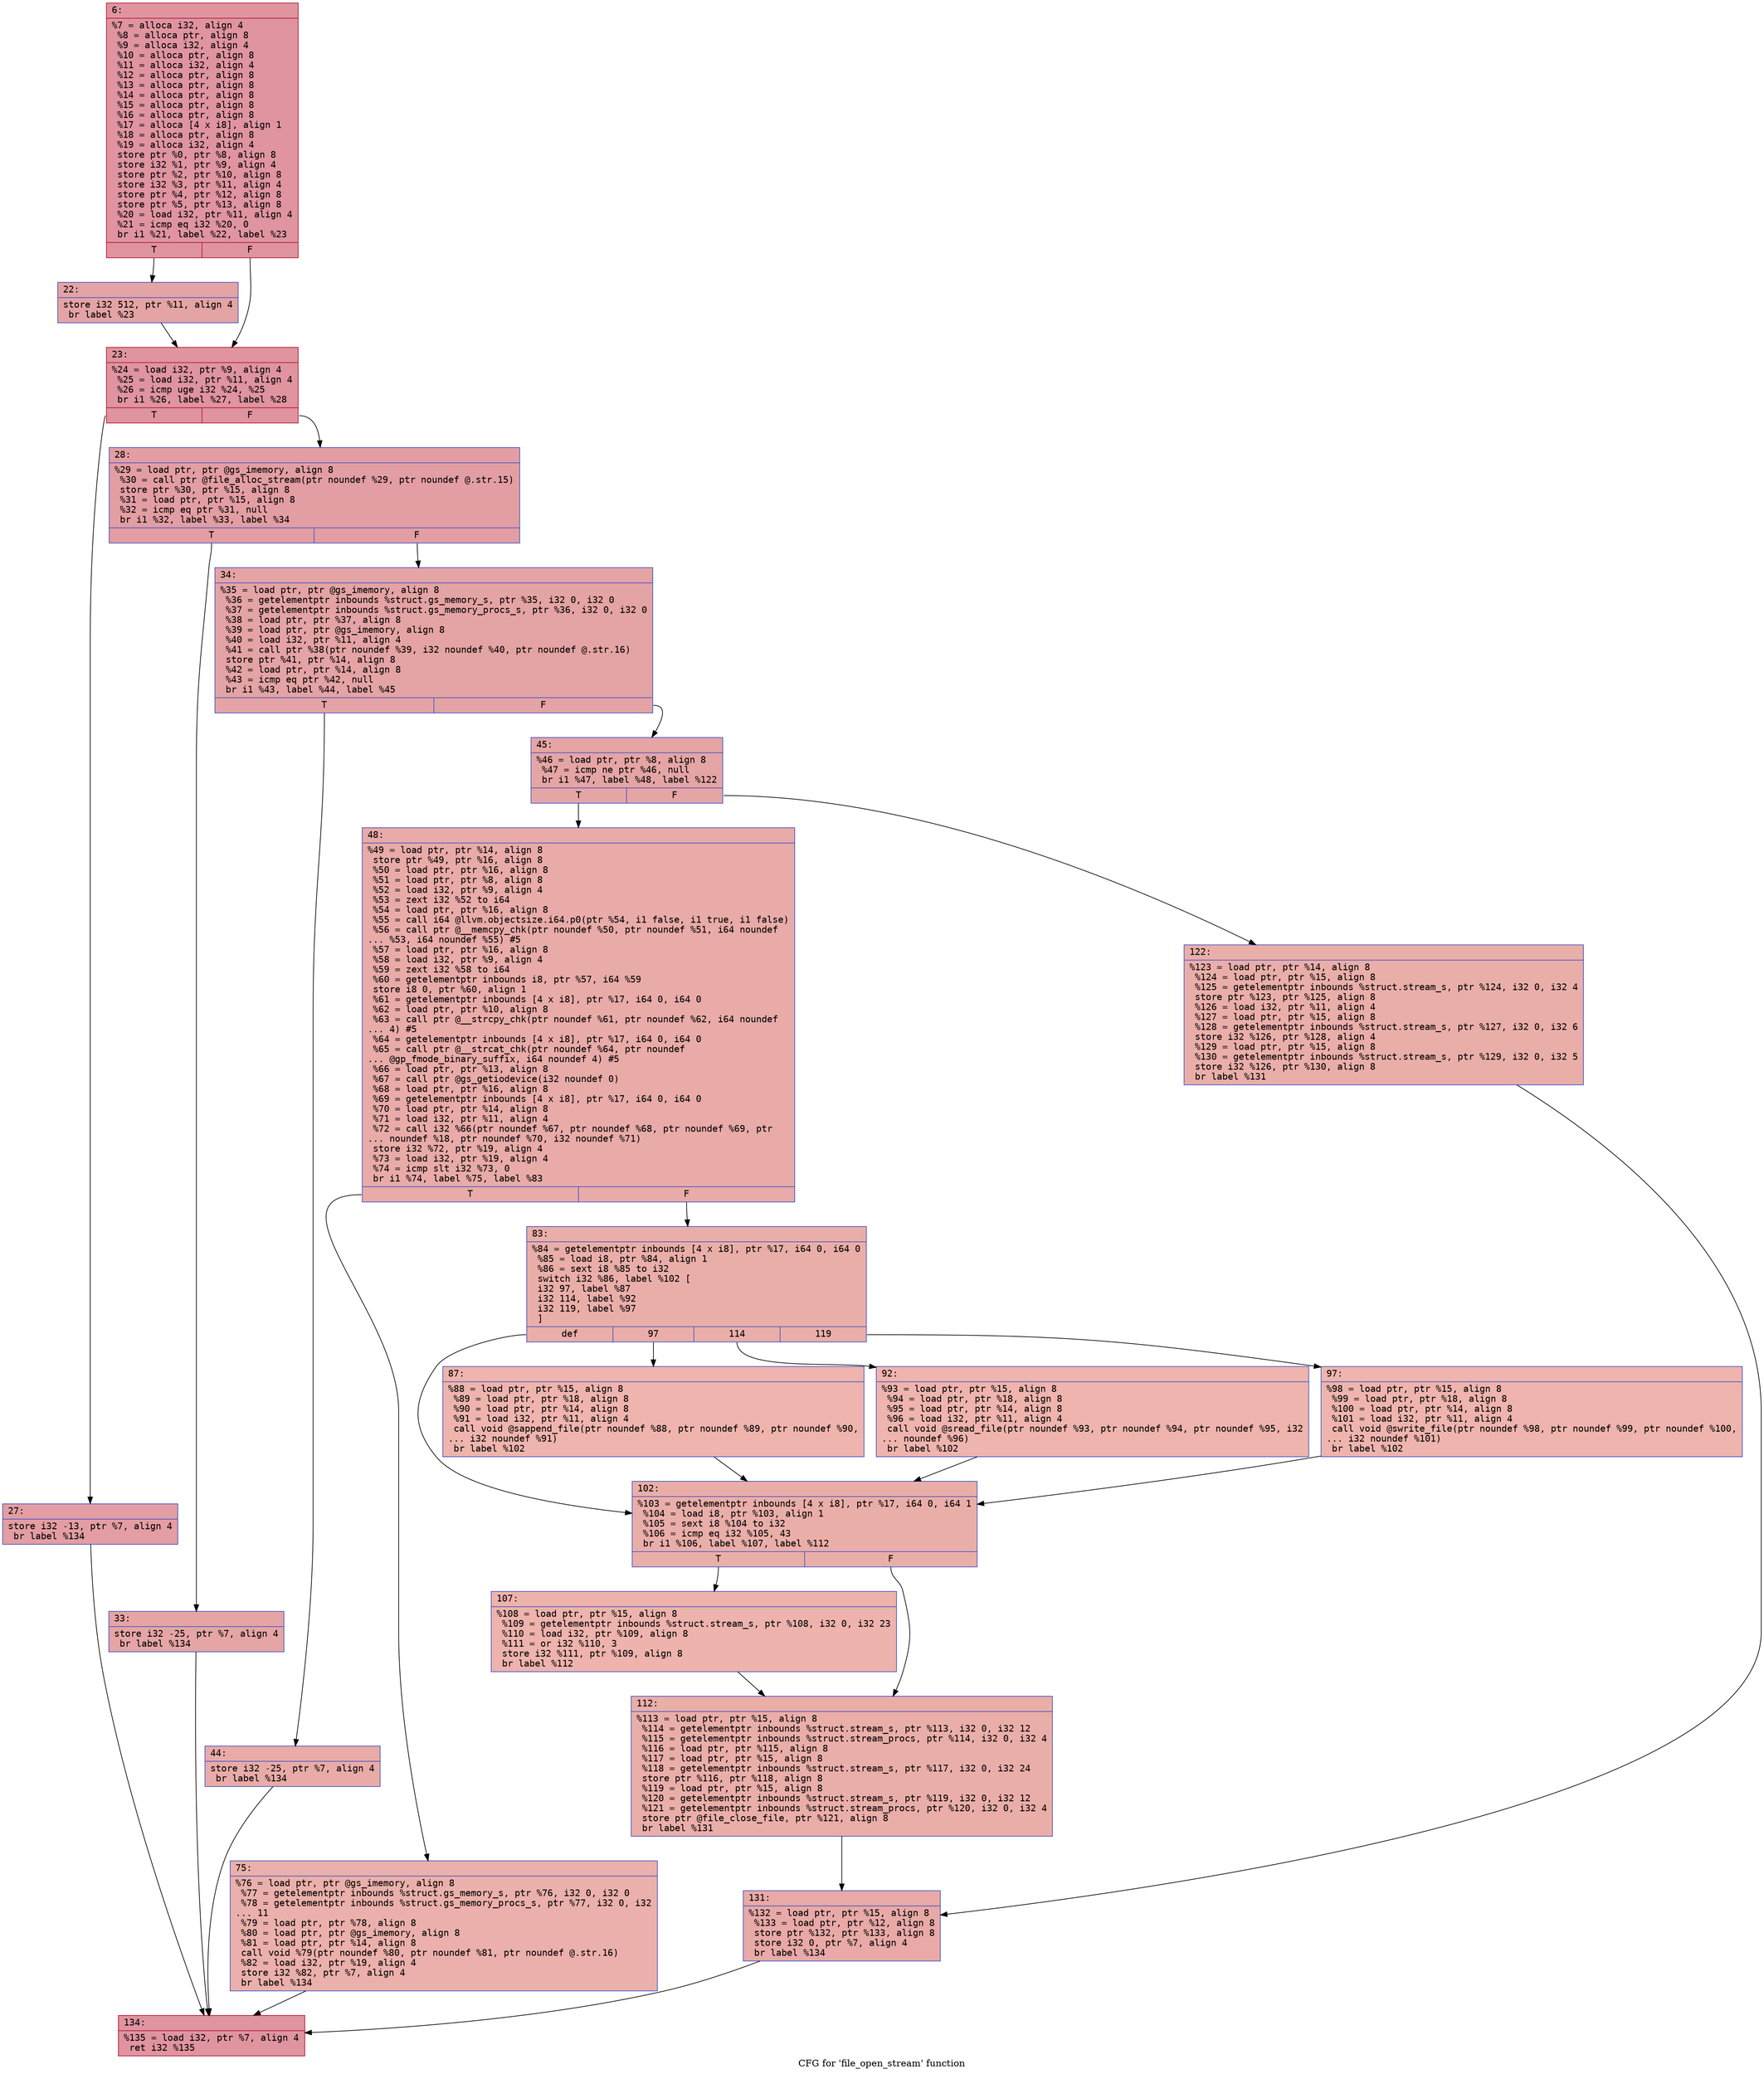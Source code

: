 digraph "CFG for 'file_open_stream' function" {
	label="CFG for 'file_open_stream' function";

	Node0x60000212a8a0 [shape=record,color="#b70d28ff", style=filled, fillcolor="#b70d2870" fontname="Courier",label="{6:\l|  %7 = alloca i32, align 4\l  %8 = alloca ptr, align 8\l  %9 = alloca i32, align 4\l  %10 = alloca ptr, align 8\l  %11 = alloca i32, align 4\l  %12 = alloca ptr, align 8\l  %13 = alloca ptr, align 8\l  %14 = alloca ptr, align 8\l  %15 = alloca ptr, align 8\l  %16 = alloca ptr, align 8\l  %17 = alloca [4 x i8], align 1\l  %18 = alloca ptr, align 8\l  %19 = alloca i32, align 4\l  store ptr %0, ptr %8, align 8\l  store i32 %1, ptr %9, align 4\l  store ptr %2, ptr %10, align 8\l  store i32 %3, ptr %11, align 4\l  store ptr %4, ptr %12, align 8\l  store ptr %5, ptr %13, align 8\l  %20 = load i32, ptr %11, align 4\l  %21 = icmp eq i32 %20, 0\l  br i1 %21, label %22, label %23\l|{<s0>T|<s1>F}}"];
	Node0x60000212a8a0:s0 -> Node0x60000212a8f0[tooltip="6 -> 22\nProbability 37.50%" ];
	Node0x60000212a8a0:s1 -> Node0x60000212a940[tooltip="6 -> 23\nProbability 62.50%" ];
	Node0x60000212a8f0 [shape=record,color="#3d50c3ff", style=filled, fillcolor="#c32e3170" fontname="Courier",label="{22:\l|  store i32 512, ptr %11, align 4\l  br label %23\l}"];
	Node0x60000212a8f0 -> Node0x60000212a940[tooltip="22 -> 23\nProbability 100.00%" ];
	Node0x60000212a940 [shape=record,color="#b70d28ff", style=filled, fillcolor="#b70d2870" fontname="Courier",label="{23:\l|  %24 = load i32, ptr %9, align 4\l  %25 = load i32, ptr %11, align 4\l  %26 = icmp uge i32 %24, %25\l  br i1 %26, label %27, label %28\l|{<s0>T|<s1>F}}"];
	Node0x60000212a940:s0 -> Node0x60000212a990[tooltip="23 -> 27\nProbability 50.00%" ];
	Node0x60000212a940:s1 -> Node0x60000212a9e0[tooltip="23 -> 28\nProbability 50.00%" ];
	Node0x60000212a990 [shape=record,color="#3d50c3ff", style=filled, fillcolor="#be242e70" fontname="Courier",label="{27:\l|  store i32 -13, ptr %7, align 4\l  br label %134\l}"];
	Node0x60000212a990 -> Node0x60000212aee0[tooltip="27 -> 134\nProbability 100.00%" ];
	Node0x60000212a9e0 [shape=record,color="#3d50c3ff", style=filled, fillcolor="#be242e70" fontname="Courier",label="{28:\l|  %29 = load ptr, ptr @gs_imemory, align 8\l  %30 = call ptr @file_alloc_stream(ptr noundef %29, ptr noundef @.str.15)\l  store ptr %30, ptr %15, align 8\l  %31 = load ptr, ptr %15, align 8\l  %32 = icmp eq ptr %31, null\l  br i1 %32, label %33, label %34\l|{<s0>T|<s1>F}}"];
	Node0x60000212a9e0:s0 -> Node0x60000212aa30[tooltip="28 -> 33\nProbability 37.50%" ];
	Node0x60000212a9e0:s1 -> Node0x60000212aa80[tooltip="28 -> 34\nProbability 62.50%" ];
	Node0x60000212aa30 [shape=record,color="#3d50c3ff", style=filled, fillcolor="#c5333470" fontname="Courier",label="{33:\l|  store i32 -25, ptr %7, align 4\l  br label %134\l}"];
	Node0x60000212aa30 -> Node0x60000212aee0[tooltip="33 -> 134\nProbability 100.00%" ];
	Node0x60000212aa80 [shape=record,color="#3d50c3ff", style=filled, fillcolor="#c32e3170" fontname="Courier",label="{34:\l|  %35 = load ptr, ptr @gs_imemory, align 8\l  %36 = getelementptr inbounds %struct.gs_memory_s, ptr %35, i32 0, i32 0\l  %37 = getelementptr inbounds %struct.gs_memory_procs_s, ptr %36, i32 0, i32 0\l  %38 = load ptr, ptr %37, align 8\l  %39 = load ptr, ptr @gs_imemory, align 8\l  %40 = load i32, ptr %11, align 4\l  %41 = call ptr %38(ptr noundef %39, i32 noundef %40, ptr noundef @.str.16)\l  store ptr %41, ptr %14, align 8\l  %42 = load ptr, ptr %14, align 8\l  %43 = icmp eq ptr %42, null\l  br i1 %43, label %44, label %45\l|{<s0>T|<s1>F}}"];
	Node0x60000212aa80:s0 -> Node0x60000212aad0[tooltip="34 -> 44\nProbability 37.50%" ];
	Node0x60000212aa80:s1 -> Node0x60000212ab20[tooltip="34 -> 45\nProbability 62.50%" ];
	Node0x60000212aad0 [shape=record,color="#3d50c3ff", style=filled, fillcolor="#cc403a70" fontname="Courier",label="{44:\l|  store i32 -25, ptr %7, align 4\l  br label %134\l}"];
	Node0x60000212aad0 -> Node0x60000212aee0[tooltip="44 -> 134\nProbability 100.00%" ];
	Node0x60000212ab20 [shape=record,color="#3d50c3ff", style=filled, fillcolor="#c5333470" fontname="Courier",label="{45:\l|  %46 = load ptr, ptr %8, align 8\l  %47 = icmp ne ptr %46, null\l  br i1 %47, label %48, label %122\l|{<s0>T|<s1>F}}"];
	Node0x60000212ab20:s0 -> Node0x60000212ab70[tooltip="45 -> 48\nProbability 62.50%" ];
	Node0x60000212ab20:s1 -> Node0x60000212ae40[tooltip="45 -> 122\nProbability 37.50%" ];
	Node0x60000212ab70 [shape=record,color="#3d50c3ff", style=filled, fillcolor="#cc403a70" fontname="Courier",label="{48:\l|  %49 = load ptr, ptr %14, align 8\l  store ptr %49, ptr %16, align 8\l  %50 = load ptr, ptr %16, align 8\l  %51 = load ptr, ptr %8, align 8\l  %52 = load i32, ptr %9, align 4\l  %53 = zext i32 %52 to i64\l  %54 = load ptr, ptr %16, align 8\l  %55 = call i64 @llvm.objectsize.i64.p0(ptr %54, i1 false, i1 true, i1 false)\l  %56 = call ptr @__memcpy_chk(ptr noundef %50, ptr noundef %51, i64 noundef\l... %53, i64 noundef %55) #5\l  %57 = load ptr, ptr %16, align 8\l  %58 = load i32, ptr %9, align 4\l  %59 = zext i32 %58 to i64\l  %60 = getelementptr inbounds i8, ptr %57, i64 %59\l  store i8 0, ptr %60, align 1\l  %61 = getelementptr inbounds [4 x i8], ptr %17, i64 0, i64 0\l  %62 = load ptr, ptr %10, align 8\l  %63 = call ptr @__strcpy_chk(ptr noundef %61, ptr noundef %62, i64 noundef\l... 4) #5\l  %64 = getelementptr inbounds [4 x i8], ptr %17, i64 0, i64 0\l  %65 = call ptr @__strcat_chk(ptr noundef %64, ptr noundef\l... @gp_fmode_binary_suffix, i64 noundef 4) #5\l  %66 = load ptr, ptr %13, align 8\l  %67 = call ptr @gs_getiodevice(i32 noundef 0)\l  %68 = load ptr, ptr %16, align 8\l  %69 = getelementptr inbounds [4 x i8], ptr %17, i64 0, i64 0\l  %70 = load ptr, ptr %14, align 8\l  %71 = load i32, ptr %11, align 4\l  %72 = call i32 %66(ptr noundef %67, ptr noundef %68, ptr noundef %69, ptr\l... noundef %18, ptr noundef %70, i32 noundef %71)\l  store i32 %72, ptr %19, align 4\l  %73 = load i32, ptr %19, align 4\l  %74 = icmp slt i32 %73, 0\l  br i1 %74, label %75, label %83\l|{<s0>T|<s1>F}}"];
	Node0x60000212ab70:s0 -> Node0x60000212abc0[tooltip="48 -> 75\nProbability 37.50%" ];
	Node0x60000212ab70:s1 -> Node0x60000212ac10[tooltip="48 -> 83\nProbability 62.50%" ];
	Node0x60000212abc0 [shape=record,color="#3d50c3ff", style=filled, fillcolor="#d24b4070" fontname="Courier",label="{75:\l|  %76 = load ptr, ptr @gs_imemory, align 8\l  %77 = getelementptr inbounds %struct.gs_memory_s, ptr %76, i32 0, i32 0\l  %78 = getelementptr inbounds %struct.gs_memory_procs_s, ptr %77, i32 0, i32\l... 11\l  %79 = load ptr, ptr %78, align 8\l  %80 = load ptr, ptr @gs_imemory, align 8\l  %81 = load ptr, ptr %14, align 8\l  call void %79(ptr noundef %80, ptr noundef %81, ptr noundef @.str.16)\l  %82 = load i32, ptr %19, align 4\l  store i32 %82, ptr %7, align 4\l  br label %134\l}"];
	Node0x60000212abc0 -> Node0x60000212aee0[tooltip="75 -> 134\nProbability 100.00%" ];
	Node0x60000212ac10 [shape=record,color="#3d50c3ff", style=filled, fillcolor="#d0473d70" fontname="Courier",label="{83:\l|  %84 = getelementptr inbounds [4 x i8], ptr %17, i64 0, i64 0\l  %85 = load i8, ptr %84, align 1\l  %86 = sext i8 %85 to i32\l  switch i32 %86, label %102 [\l    i32 97, label %87\l    i32 114, label %92\l    i32 119, label %97\l  ]\l|{<s0>def|<s1>97|<s2>114|<s3>119}}"];
	Node0x60000212ac10:s0 -> Node0x60000212ad50[tooltip="83 -> 102\nProbability 25.00%" ];
	Node0x60000212ac10:s1 -> Node0x60000212ac60[tooltip="83 -> 87\nProbability 25.00%" ];
	Node0x60000212ac10:s2 -> Node0x60000212acb0[tooltip="83 -> 92\nProbability 25.00%" ];
	Node0x60000212ac10:s3 -> Node0x60000212ad00[tooltip="83 -> 97\nProbability 25.00%" ];
	Node0x60000212ac60 [shape=record,color="#3d50c3ff", style=filled, fillcolor="#d8564670" fontname="Courier",label="{87:\l|  %88 = load ptr, ptr %15, align 8\l  %89 = load ptr, ptr %18, align 8\l  %90 = load ptr, ptr %14, align 8\l  %91 = load i32, ptr %11, align 4\l  call void @sappend_file(ptr noundef %88, ptr noundef %89, ptr noundef %90,\l... i32 noundef %91)\l  br label %102\l}"];
	Node0x60000212ac60 -> Node0x60000212ad50[tooltip="87 -> 102\nProbability 100.00%" ];
	Node0x60000212acb0 [shape=record,color="#3d50c3ff", style=filled, fillcolor="#d8564670" fontname="Courier",label="{92:\l|  %93 = load ptr, ptr %15, align 8\l  %94 = load ptr, ptr %18, align 8\l  %95 = load ptr, ptr %14, align 8\l  %96 = load i32, ptr %11, align 4\l  call void @sread_file(ptr noundef %93, ptr noundef %94, ptr noundef %95, i32\l... noundef %96)\l  br label %102\l}"];
	Node0x60000212acb0 -> Node0x60000212ad50[tooltip="92 -> 102\nProbability 100.00%" ];
	Node0x60000212ad00 [shape=record,color="#3d50c3ff", style=filled, fillcolor="#d8564670" fontname="Courier",label="{97:\l|  %98 = load ptr, ptr %15, align 8\l  %99 = load ptr, ptr %18, align 8\l  %100 = load ptr, ptr %14, align 8\l  %101 = load i32, ptr %11, align 4\l  call void @swrite_file(ptr noundef %98, ptr noundef %99, ptr noundef %100,\l... i32 noundef %101)\l  br label %102\l}"];
	Node0x60000212ad00 -> Node0x60000212ad50[tooltip="97 -> 102\nProbability 100.00%" ];
	Node0x60000212ad50 [shape=record,color="#3d50c3ff", style=filled, fillcolor="#d0473d70" fontname="Courier",label="{102:\l|  %103 = getelementptr inbounds [4 x i8], ptr %17, i64 0, i64 1\l  %104 = load i8, ptr %103, align 1\l  %105 = sext i8 %104 to i32\l  %106 = icmp eq i32 %105, 43\l  br i1 %106, label %107, label %112\l|{<s0>T|<s1>F}}"];
	Node0x60000212ad50:s0 -> Node0x60000212ada0[tooltip="102 -> 107\nProbability 50.00%" ];
	Node0x60000212ad50:s1 -> Node0x60000212adf0[tooltip="102 -> 112\nProbability 50.00%" ];
	Node0x60000212ada0 [shape=record,color="#3d50c3ff", style=filled, fillcolor="#d6524470" fontname="Courier",label="{107:\l|  %108 = load ptr, ptr %15, align 8\l  %109 = getelementptr inbounds %struct.stream_s, ptr %108, i32 0, i32 23\l  %110 = load i32, ptr %109, align 8\l  %111 = or i32 %110, 3\l  store i32 %111, ptr %109, align 8\l  br label %112\l}"];
	Node0x60000212ada0 -> Node0x60000212adf0[tooltip="107 -> 112\nProbability 100.00%" ];
	Node0x60000212adf0 [shape=record,color="#3d50c3ff", style=filled, fillcolor="#d0473d70" fontname="Courier",label="{112:\l|  %113 = load ptr, ptr %15, align 8\l  %114 = getelementptr inbounds %struct.stream_s, ptr %113, i32 0, i32 12\l  %115 = getelementptr inbounds %struct.stream_procs, ptr %114, i32 0, i32 4\l  %116 = load ptr, ptr %115, align 8\l  %117 = load ptr, ptr %15, align 8\l  %118 = getelementptr inbounds %struct.stream_s, ptr %117, i32 0, i32 24\l  store ptr %116, ptr %118, align 8\l  %119 = load ptr, ptr %15, align 8\l  %120 = getelementptr inbounds %struct.stream_s, ptr %119, i32 0, i32 12\l  %121 = getelementptr inbounds %struct.stream_procs, ptr %120, i32 0, i32 4\l  store ptr @file_close_file, ptr %121, align 8\l  br label %131\l}"];
	Node0x60000212adf0 -> Node0x60000212ae90[tooltip="112 -> 131\nProbability 100.00%" ];
	Node0x60000212ae40 [shape=record,color="#3d50c3ff", style=filled, fillcolor="#d0473d70" fontname="Courier",label="{122:\l|  %123 = load ptr, ptr %14, align 8\l  %124 = load ptr, ptr %15, align 8\l  %125 = getelementptr inbounds %struct.stream_s, ptr %124, i32 0, i32 4\l  store ptr %123, ptr %125, align 8\l  %126 = load i32, ptr %11, align 4\l  %127 = load ptr, ptr %15, align 8\l  %128 = getelementptr inbounds %struct.stream_s, ptr %127, i32 0, i32 6\l  store i32 %126, ptr %128, align 4\l  %129 = load ptr, ptr %15, align 8\l  %130 = getelementptr inbounds %struct.stream_s, ptr %129, i32 0, i32 5\l  store i32 %126, ptr %130, align 8\l  br label %131\l}"];
	Node0x60000212ae40 -> Node0x60000212ae90[tooltip="122 -> 131\nProbability 100.00%" ];
	Node0x60000212ae90 [shape=record,color="#3d50c3ff", style=filled, fillcolor="#ca3b3770" fontname="Courier",label="{131:\l|  %132 = load ptr, ptr %15, align 8\l  %133 = load ptr, ptr %12, align 8\l  store ptr %132, ptr %133, align 8\l  store i32 0, ptr %7, align 4\l  br label %134\l}"];
	Node0x60000212ae90 -> Node0x60000212aee0[tooltip="131 -> 134\nProbability 100.00%" ];
	Node0x60000212aee0 [shape=record,color="#b70d28ff", style=filled, fillcolor="#b70d2870" fontname="Courier",label="{134:\l|  %135 = load i32, ptr %7, align 4\l  ret i32 %135\l}"];
}

